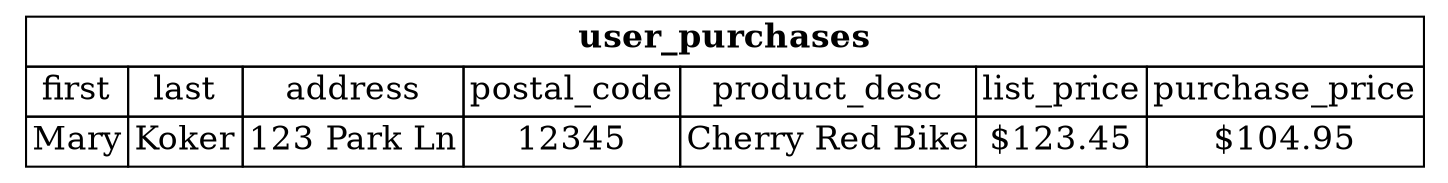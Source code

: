 
digraph g {
node [
fontsize = "16"
shape = "ellipse"
];
edge [
];
"user_purchases" [
label =<
<table border="0" cellborder="1" cellspacing="0">
  <tr><td colspan="7"><b>user_purchases</b></td></tr>
  <tr>
    <td>first</td>
    <td>last</td>
    <td>address</td>
    <td>postal_code</td>
    <td>product_desc</td>
    <td>list_price</td>
    <td>purchase_price</td>
  </tr>
  <tr>
    <td>Mary</td>
    <td>Koker</td>
    <td>123 Park Ln</td>
    <td>12345</td>
    <td>Cherry Red Bike</td>
    <td>$123.45</td>
    <td>$104.95</td>
  </tr>
  </table>>
shape = "none"
];
}
